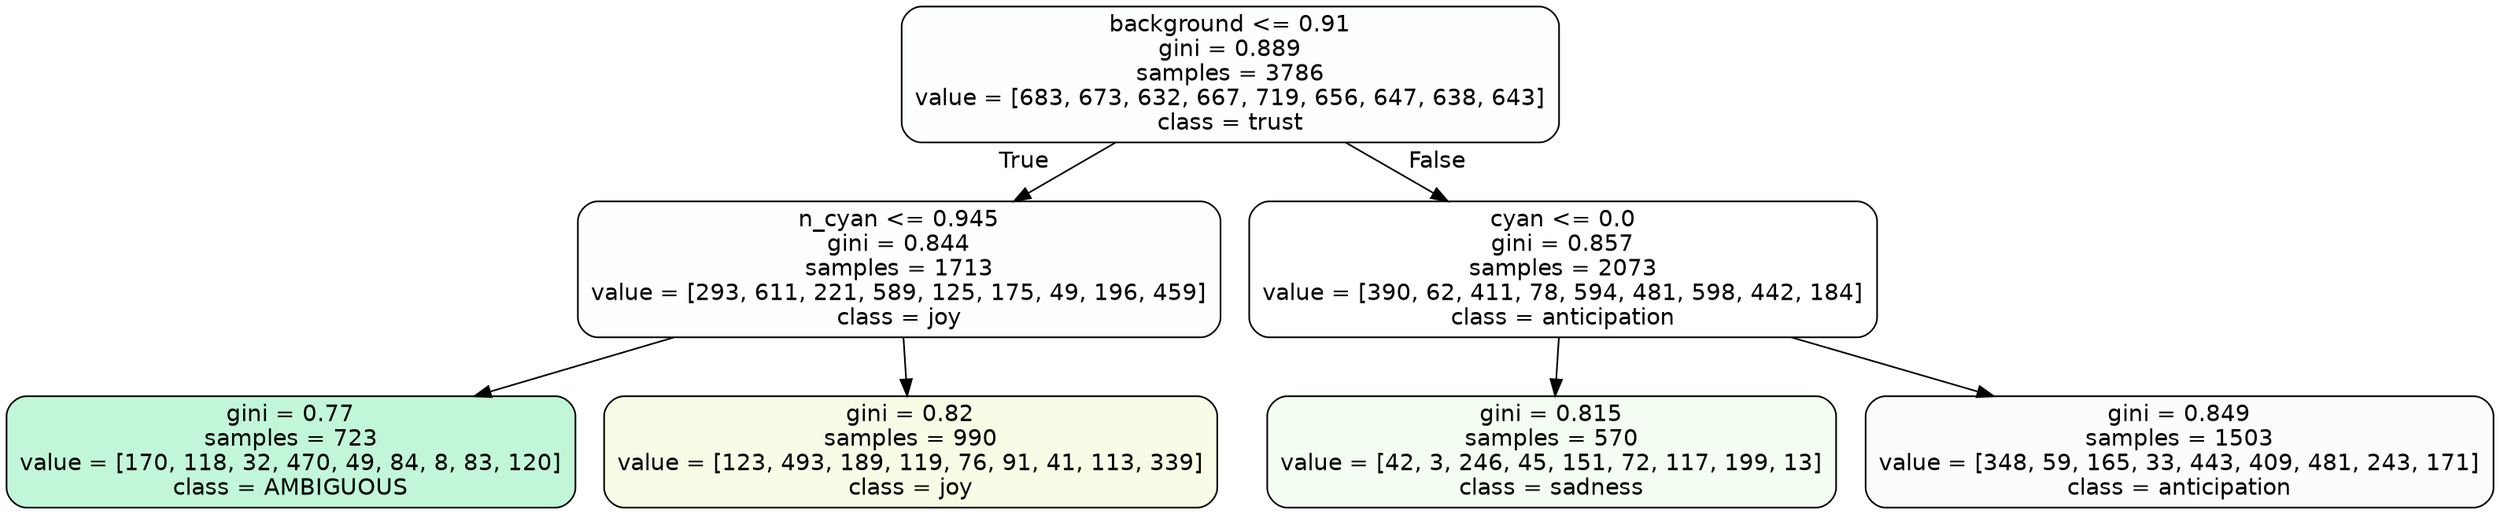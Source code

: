 digraph Tree {
node [shape=box, style="filled, rounded", color="black", fontname=helvetica] ;
edge [fontname=helvetica] ;
0 [label="background <= 0.91\ngini = 0.889\nsamples = 3786\nvalue = [683, 673, 632, 667, 719, 656, 647, 638, 643]\nclass = trust", fillcolor="#39d7e502"] ;
1 [label="n_cyan <= 0.945\ngini = 0.844\nsamples = 1713\nvalue = [293, 611, 221, 589, 125, 175, 49, 196, 459]\nclass = joy", fillcolor="#d7e53903"] ;
0 -> 1 [labeldistance=2.5, labelangle=45, headlabel="True"] ;
2 [label="gini = 0.77\nsamples = 723\nvalue = [170, 118, 32, 470, 49, 84, 8, 83, 120]\nclass = AMBIGUOUS", fillcolor="#39e5814f"] ;
1 -> 2 ;
3 [label="gini = 0.82\nsamples = 990\nvalue = [123, 493, 189, 119, 76, 91, 41, 113, 339]\nclass = joy", fillcolor="#d7e53920"] ;
1 -> 3 ;
4 [label="cyan <= 0.0\ngini = 0.857\nsamples = 2073\nvalue = [390, 62, 411, 78, 594, 481, 598, 442, 184]\nclass = anticipation", fillcolor="#8139e500"] ;
0 -> 4 [labeldistance=2.5, labelangle=-45, headlabel="False"] ;
5 [label="gini = 0.815\nsamples = 570\nvalue = [42, 3, 246, 45, 151, 72, 117, 199, 13]\nclass = sadness", fillcolor="#64e53911"] ;
4 -> 5 ;
6 [label="gini = 0.849\nsamples = 1503\nvalue = [348, 59, 165, 33, 443, 409, 481, 243, 171]\nclass = anticipation", fillcolor="#8139e505"] ;
4 -> 6 ;
}